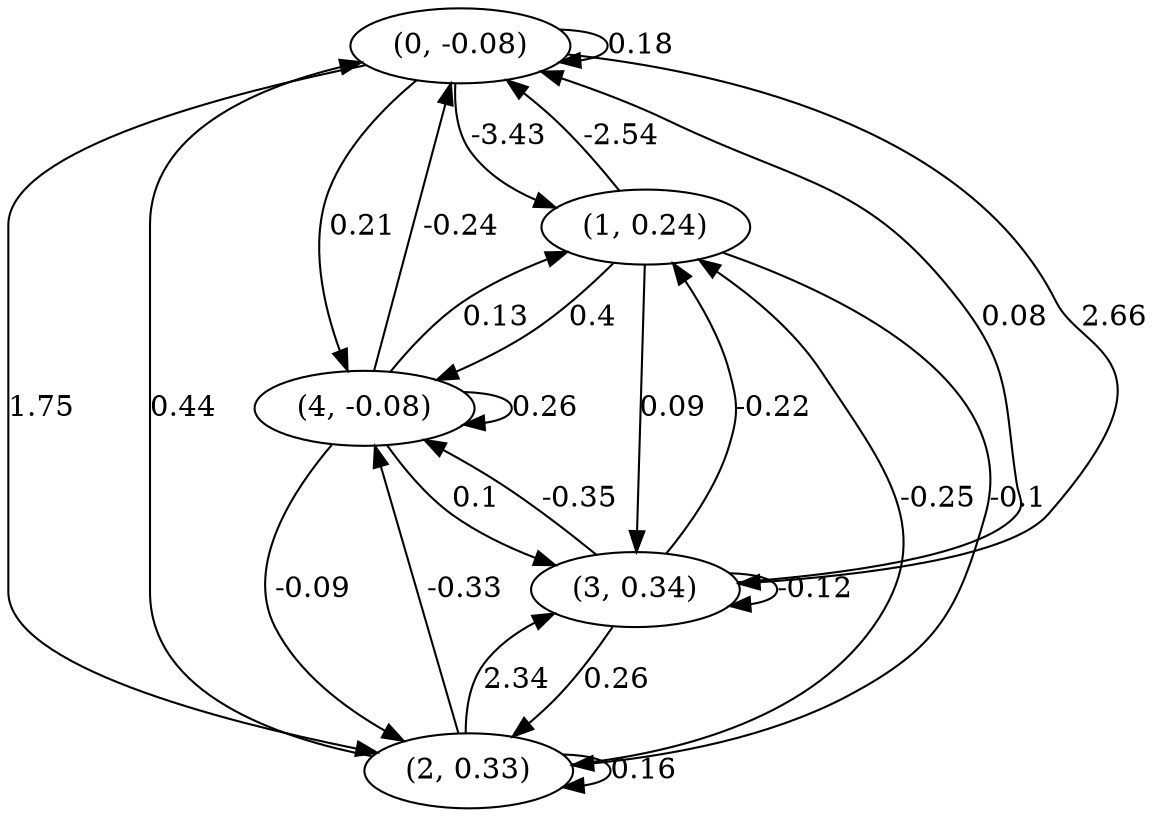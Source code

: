 digraph {
    0 [ label = "(0, -0.08)" ]
    1 [ label = "(1, 0.24)" ]
    2 [ label = "(2, 0.33)" ]
    3 [ label = "(3, 0.34)" ]
    4 [ label = "(4, -0.08)" ]
    0 -> 0 [ label = "0.18" ]
    2 -> 2 [ label = "0.16" ]
    3 -> 3 [ label = "-0.12" ]
    4 -> 4 [ label = "0.26" ]
    1 -> 0 [ label = "-2.54" ]
    2 -> 0 [ label = "0.44" ]
    3 -> 0 [ label = "0.08" ]
    4 -> 0 [ label = "-0.24" ]
    0 -> 1 [ label = "-3.43" ]
    2 -> 1 [ label = "-0.25" ]
    3 -> 1 [ label = "-0.22" ]
    4 -> 1 [ label = "0.13" ]
    0 -> 2 [ label = "1.75" ]
    1 -> 2 [ label = "-0.1" ]
    3 -> 2 [ label = "0.26" ]
    4 -> 2 [ label = "-0.09" ]
    0 -> 3 [ label = "2.66" ]
    1 -> 3 [ label = "0.09" ]
    2 -> 3 [ label = "2.34" ]
    4 -> 3 [ label = "0.1" ]
    0 -> 4 [ label = "0.21" ]
    1 -> 4 [ label = "0.4" ]
    2 -> 4 [ label = "-0.33" ]
    3 -> 4 [ label = "-0.35" ]
}


